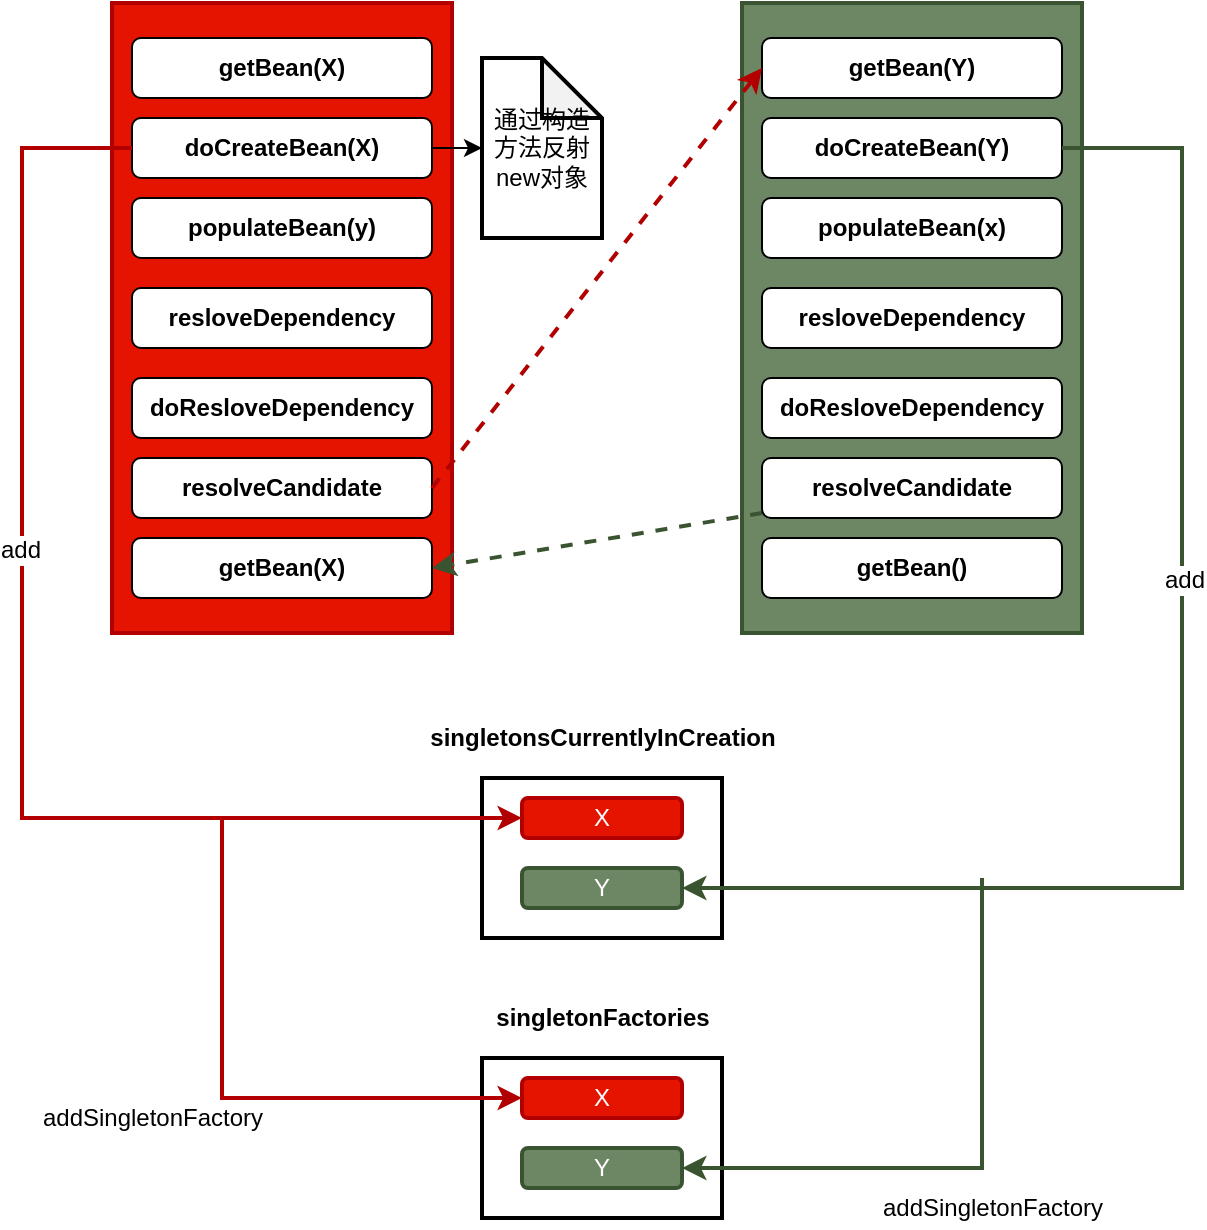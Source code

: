 <mxfile version="14.6.6" type="github">
  <diagram id="HVR1q25q1NyeJ6uo9skz" name="第 1 页">
    <mxGraphModel dx="1502" dy="675" grid="1" gridSize="10" guides="1" tooltips="1" connect="1" arrows="1" fold="1" page="1" pageScale="1" pageWidth="827" pageHeight="1169" math="0" shadow="0">
      <root>
        <mxCell id="0" />
        <mxCell id="1" parent="0" />
        <mxCell id="NUaOaMGFeI9euU4N0lMe-10" value="" style="rounded=0;whiteSpace=wrap;html=1;fontSize=12;strokeWidth=2;fillColor=#e51400;strokeColor=#B20000;fontColor=#ffffff;" vertex="1" parent="1">
          <mxGeometry x="195" y="132.5" width="170" height="315" as="geometry" />
        </mxCell>
        <mxCell id="NUaOaMGFeI9euU4N0lMe-3" value="getBean(X)" style="rounded=1;whiteSpace=wrap;html=1;fontSize=12;fontStyle=1" vertex="1" parent="1">
          <mxGeometry x="205" y="150" width="150" height="30" as="geometry" />
        </mxCell>
        <mxCell id="NUaOaMGFeI9euU4N0lMe-35" style="edgeStyle=orthogonalEdgeStyle;rounded=0;orthogonalLoop=1;jettySize=auto;html=1;fontSize=12;" edge="1" parent="1" source="NUaOaMGFeI9euU4N0lMe-4" target="NUaOaMGFeI9euU4N0lMe-29">
          <mxGeometry relative="1" as="geometry" />
        </mxCell>
        <mxCell id="NUaOaMGFeI9euU4N0lMe-4" value="doCreateBean(X)" style="rounded=1;whiteSpace=wrap;html=1;fontSize=12;fontStyle=1" vertex="1" parent="1">
          <mxGeometry x="205" y="190" width="150" height="30" as="geometry" />
        </mxCell>
        <mxCell id="NUaOaMGFeI9euU4N0lMe-5" value="populateBean(y)" style="rounded=1;whiteSpace=wrap;html=1;fontSize=12;fontStyle=1" vertex="1" parent="1">
          <mxGeometry x="205" y="230" width="150" height="30" as="geometry" />
        </mxCell>
        <mxCell id="NUaOaMGFeI9euU4N0lMe-6" value="resloveDependency" style="rounded=1;whiteSpace=wrap;html=1;fontSize=12;fontStyle=1" vertex="1" parent="1">
          <mxGeometry x="205" y="275" width="150" height="30" as="geometry" />
        </mxCell>
        <mxCell id="NUaOaMGFeI9euU4N0lMe-7" value="doResloveDependency" style="rounded=1;whiteSpace=wrap;html=1;fontSize=12;fontStyle=1" vertex="1" parent="1">
          <mxGeometry x="205" y="320" width="150" height="30" as="geometry" />
        </mxCell>
        <mxCell id="NUaOaMGFeI9euU4N0lMe-8" value="resolveCandidate" style="rounded=1;whiteSpace=wrap;html=1;fontSize=12;fontStyle=1" vertex="1" parent="1">
          <mxGeometry x="205" y="360" width="150" height="30" as="geometry" />
        </mxCell>
        <mxCell id="NUaOaMGFeI9euU4N0lMe-9" value="getBean(X)" style="rounded=1;whiteSpace=wrap;html=1;fontSize=12;fontStyle=1" vertex="1" parent="1">
          <mxGeometry x="205" y="400" width="150" height="30" as="geometry" />
        </mxCell>
        <mxCell id="NUaOaMGFeI9euU4N0lMe-11" value="" style="rounded=0;whiteSpace=wrap;html=1;fontSize=12;strokeWidth=2;fillColor=#6d8764;strokeColor=#3A5431;fontColor=#ffffff;" vertex="1" parent="1">
          <mxGeometry x="510" y="132.5" width="170" height="315" as="geometry" />
        </mxCell>
        <mxCell id="NUaOaMGFeI9euU4N0lMe-12" value="getBean(Y)" style="rounded=1;whiteSpace=wrap;html=1;fontSize=12;fontStyle=1" vertex="1" parent="1">
          <mxGeometry x="520" y="150" width="150" height="30" as="geometry" />
        </mxCell>
        <mxCell id="NUaOaMGFeI9euU4N0lMe-13" value="doCreateBean(Y)" style="rounded=1;whiteSpace=wrap;html=1;fontSize=12;fontStyle=1" vertex="1" parent="1">
          <mxGeometry x="520" y="190" width="150" height="30" as="geometry" />
        </mxCell>
        <mxCell id="NUaOaMGFeI9euU4N0lMe-14" value="populateBean(x)" style="rounded=1;whiteSpace=wrap;html=1;fontSize=12;fontStyle=1" vertex="1" parent="1">
          <mxGeometry x="520" y="230" width="150" height="30" as="geometry" />
        </mxCell>
        <mxCell id="NUaOaMGFeI9euU4N0lMe-15" value="resloveDependency" style="rounded=1;whiteSpace=wrap;html=1;fontSize=12;fontStyle=1" vertex="1" parent="1">
          <mxGeometry x="520" y="275" width="150" height="30" as="geometry" />
        </mxCell>
        <mxCell id="NUaOaMGFeI9euU4N0lMe-16" value="doResloveDependency" style="rounded=1;whiteSpace=wrap;html=1;fontSize=12;fontStyle=1" vertex="1" parent="1">
          <mxGeometry x="520" y="320" width="150" height="30" as="geometry" />
        </mxCell>
        <mxCell id="NUaOaMGFeI9euU4N0lMe-41" style="rounded=0;orthogonalLoop=1;jettySize=auto;html=1;entryX=1;entryY=0.5;entryDx=0;entryDy=0;fontSize=12;fillColor=#6d8764;strokeColor=#3A5431;strokeWidth=2;dashed=1;" edge="1" parent="1" source="NUaOaMGFeI9euU4N0lMe-17" target="NUaOaMGFeI9euU4N0lMe-9">
          <mxGeometry relative="1" as="geometry" />
        </mxCell>
        <mxCell id="NUaOaMGFeI9euU4N0lMe-17" value="resolveCandidate" style="rounded=1;whiteSpace=wrap;html=1;fontSize=12;fontStyle=1" vertex="1" parent="1">
          <mxGeometry x="520" y="360" width="150" height="30" as="geometry" />
        </mxCell>
        <mxCell id="NUaOaMGFeI9euU4N0lMe-18" value="getBean()" style="rounded=1;whiteSpace=wrap;html=1;fontSize=12;fontStyle=1" vertex="1" parent="1">
          <mxGeometry x="520" y="400" width="150" height="30" as="geometry" />
        </mxCell>
        <mxCell id="NUaOaMGFeI9euU4N0lMe-19" style="orthogonalLoop=1;jettySize=auto;html=1;entryX=0;entryY=0.5;entryDx=0;entryDy=0;fontSize=12;exitX=1;exitY=0.5;exitDx=0;exitDy=0;fillColor=#e51400;strokeColor=#B20000;strokeWidth=2;dashed=1;" edge="1" parent="1" source="NUaOaMGFeI9euU4N0lMe-8" target="NUaOaMGFeI9euU4N0lMe-12">
          <mxGeometry relative="1" as="geometry" />
        </mxCell>
        <mxCell id="NUaOaMGFeI9euU4N0lMe-20" value="" style="rounded=0;whiteSpace=wrap;html=1;fontSize=12;strokeWidth=2;" vertex="1" parent="1">
          <mxGeometry x="380" y="520" width="120" height="80" as="geometry" />
        </mxCell>
        <mxCell id="NUaOaMGFeI9euU4N0lMe-21" value="singletonsCurrentlyInCreation" style="text;html=1;align=center;verticalAlign=middle;resizable=0;points=[];autosize=1;strokeColor=none;fontSize=12;fontStyle=1" vertex="1" parent="1">
          <mxGeometry x="345" y="490" width="190" height="20" as="geometry" />
        </mxCell>
        <mxCell id="NUaOaMGFeI9euU4N0lMe-22" value="X" style="rounded=1;whiteSpace=wrap;html=1;fontSize=12;strokeWidth=2;fillColor=#e51400;strokeColor=#B20000;fontColor=#ffffff;" vertex="1" parent="1">
          <mxGeometry x="400" y="530" width="80" height="20" as="geometry" />
        </mxCell>
        <mxCell id="NUaOaMGFeI9euU4N0lMe-24" value="Y" style="rounded=1;whiteSpace=wrap;html=1;fontSize=12;strokeWidth=2;fillColor=#6d8764;strokeColor=#3A5431;fontColor=#ffffff;" vertex="1" parent="1">
          <mxGeometry x="400" y="565" width="80" height="20" as="geometry" />
        </mxCell>
        <mxCell id="NUaOaMGFeI9euU4N0lMe-25" value="" style="rounded=0;whiteSpace=wrap;html=1;fontSize=12;strokeWidth=2;" vertex="1" parent="1">
          <mxGeometry x="380" y="660" width="120" height="80" as="geometry" />
        </mxCell>
        <mxCell id="NUaOaMGFeI9euU4N0lMe-26" value="singletonFactories" style="text;html=1;align=center;verticalAlign=middle;resizable=0;points=[];autosize=1;strokeColor=none;fontSize=12;fontStyle=1" vertex="1" parent="1">
          <mxGeometry x="380" y="630" width="120" height="20" as="geometry" />
        </mxCell>
        <mxCell id="NUaOaMGFeI9euU4N0lMe-27" value="X" style="rounded=1;whiteSpace=wrap;html=1;fontSize=12;strokeWidth=2;fillColor=#e51400;strokeColor=#B20000;fontColor=#ffffff;" vertex="1" parent="1">
          <mxGeometry x="400" y="670" width="80" height="20" as="geometry" />
        </mxCell>
        <mxCell id="NUaOaMGFeI9euU4N0lMe-28" value="Y" style="rounded=1;whiteSpace=wrap;html=1;fontSize=12;strokeWidth=2;fillColor=#6d8764;strokeColor=#3A5431;fontColor=#ffffff;" vertex="1" parent="1">
          <mxGeometry x="400" y="705" width="80" height="20" as="geometry" />
        </mxCell>
        <mxCell id="NUaOaMGFeI9euU4N0lMe-29" value="通过构造方法反射new对象" style="shape=note;whiteSpace=wrap;html=1;backgroundOutline=1;darkOpacity=0.05;fontSize=12;strokeWidth=2;" vertex="1" parent="1">
          <mxGeometry x="380" y="160" width="60" height="90" as="geometry" />
        </mxCell>
        <mxCell id="NUaOaMGFeI9euU4N0lMe-37" style="edgeStyle=orthogonalEdgeStyle;rounded=0;orthogonalLoop=1;jettySize=auto;html=1;entryX=0;entryY=0.5;entryDx=0;entryDy=0;fontSize=12;fillColor=#e51400;strokeColor=#B20000;strokeWidth=2;" edge="1" parent="1" source="NUaOaMGFeI9euU4N0lMe-4" target="NUaOaMGFeI9euU4N0lMe-22">
          <mxGeometry relative="1" as="geometry">
            <Array as="points">
              <mxPoint x="150" y="205" />
              <mxPoint x="150" y="540" />
            </Array>
          </mxGeometry>
        </mxCell>
        <mxCell id="NUaOaMGFeI9euU4N0lMe-39" value="add" style="edgeLabel;html=1;align=center;verticalAlign=middle;resizable=0;points=[];fontSize=12;" vertex="1" connectable="0" parent="NUaOaMGFeI9euU4N0lMe-37">
          <mxGeometry x="-0.202" y="-1" relative="1" as="geometry">
            <mxPoint as="offset" />
          </mxGeometry>
        </mxCell>
        <mxCell id="NUaOaMGFeI9euU4N0lMe-38" style="edgeStyle=orthogonalEdgeStyle;rounded=0;orthogonalLoop=1;jettySize=auto;html=1;entryX=1;entryY=0.5;entryDx=0;entryDy=0;fontSize=12;fillColor=#6d8764;strokeColor=#3A5431;strokeWidth=2;" edge="1" parent="1" source="NUaOaMGFeI9euU4N0lMe-13" target="NUaOaMGFeI9euU4N0lMe-24">
          <mxGeometry relative="1" as="geometry">
            <Array as="points">
              <mxPoint x="730" y="205" />
              <mxPoint x="730" y="575" />
            </Array>
          </mxGeometry>
        </mxCell>
        <mxCell id="NUaOaMGFeI9euU4N0lMe-40" value="add" style="edgeLabel;html=1;align=center;verticalAlign=middle;resizable=0;points=[];fontSize=12;" vertex="1" connectable="0" parent="NUaOaMGFeI9euU4N0lMe-38">
          <mxGeometry x="-0.19" y="1" relative="1" as="geometry">
            <mxPoint as="offset" />
          </mxGeometry>
        </mxCell>
        <mxCell id="NUaOaMGFeI9euU4N0lMe-42" style="edgeStyle=orthogonalEdgeStyle;rounded=0;orthogonalLoop=1;jettySize=auto;html=1;entryX=0;entryY=0.5;entryDx=0;entryDy=0;fontSize=12;strokeWidth=2;fillColor=#e51400;strokeColor=#B20000;" edge="1" parent="1" target="NUaOaMGFeI9euU4N0lMe-27">
          <mxGeometry relative="1" as="geometry">
            <mxPoint x="250" y="540" as="sourcePoint" />
            <Array as="points">
              <mxPoint x="250" y="680" />
            </Array>
          </mxGeometry>
        </mxCell>
        <mxCell id="NUaOaMGFeI9euU4N0lMe-43" style="edgeStyle=orthogonalEdgeStyle;rounded=0;orthogonalLoop=1;jettySize=auto;html=1;entryX=1;entryY=0.5;entryDx=0;entryDy=0;fontSize=12;strokeWidth=2;fillColor=#6d8764;strokeColor=#3A5431;" edge="1" parent="1" target="NUaOaMGFeI9euU4N0lMe-28">
          <mxGeometry relative="1" as="geometry">
            <mxPoint x="630" y="570" as="sourcePoint" />
            <Array as="points">
              <mxPoint x="630" y="715" />
            </Array>
          </mxGeometry>
        </mxCell>
        <mxCell id="NUaOaMGFeI9euU4N0lMe-44" value="addSingletonFactory" style="text;html=1;align=center;verticalAlign=middle;resizable=0;points=[];autosize=1;strokeColor=none;fontSize=12;" vertex="1" parent="1">
          <mxGeometry x="150" y="680" width="130" height="20" as="geometry" />
        </mxCell>
        <mxCell id="NUaOaMGFeI9euU4N0lMe-45" value="addSingletonFactory" style="text;html=1;align=center;verticalAlign=middle;resizable=0;points=[];autosize=1;strokeColor=none;fontSize=12;" vertex="1" parent="1">
          <mxGeometry x="570" y="725" width="130" height="20" as="geometry" />
        </mxCell>
      </root>
    </mxGraphModel>
  </diagram>
</mxfile>
